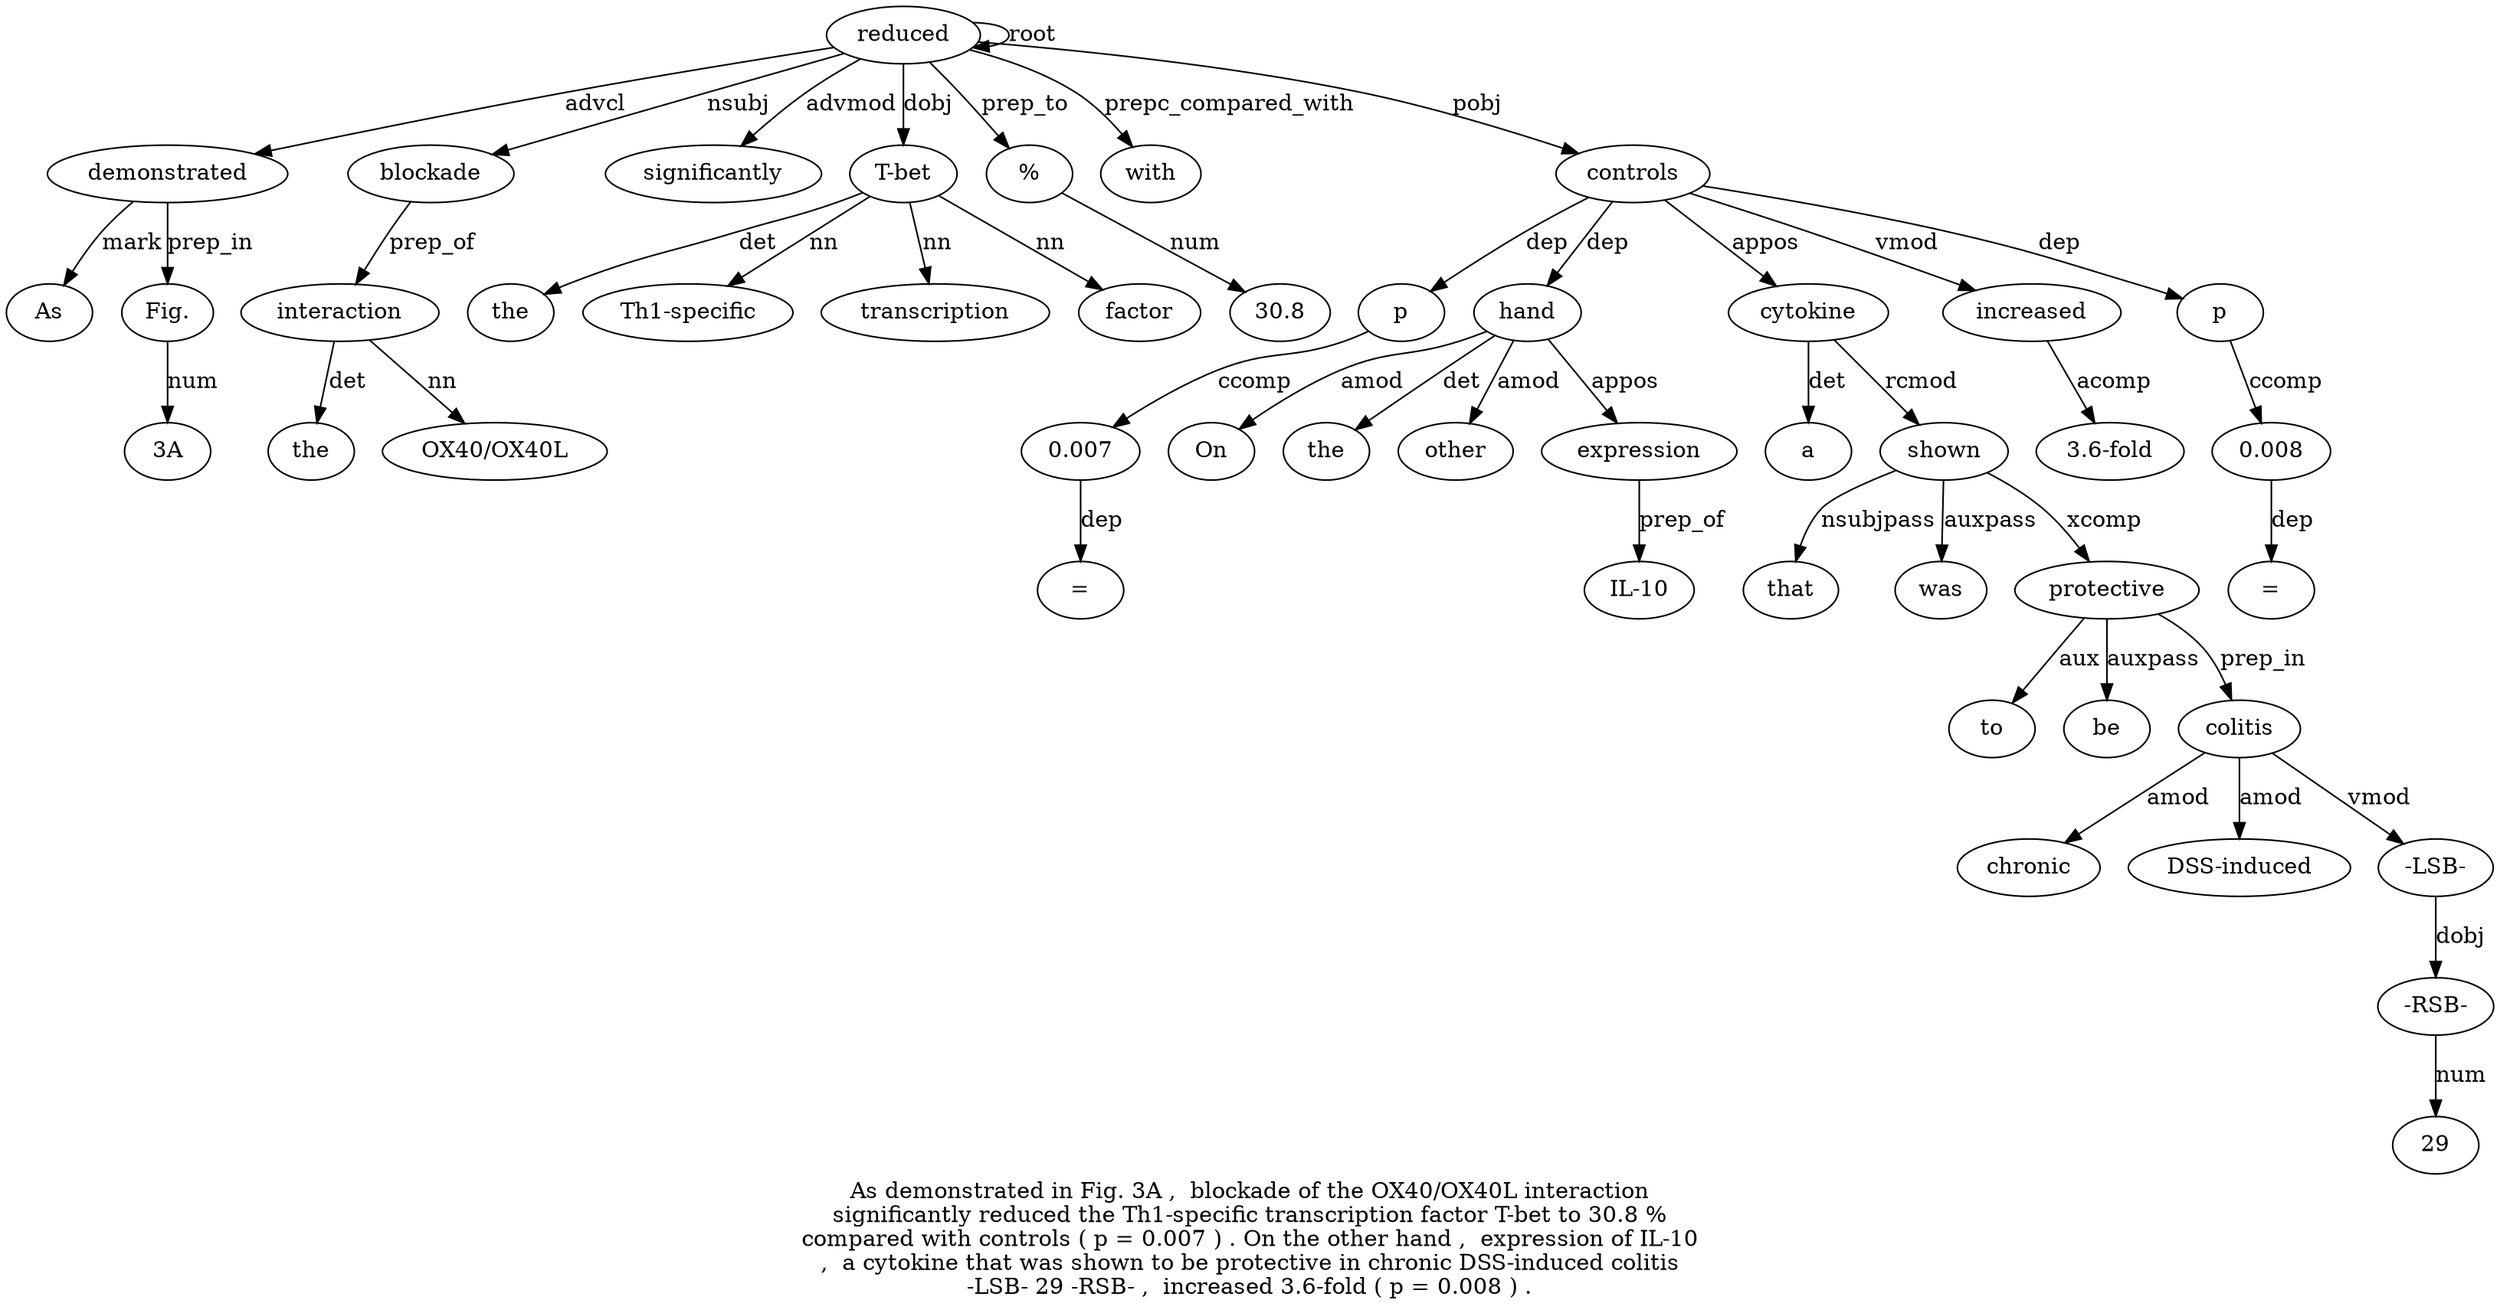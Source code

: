 digraph "As demonstrated in Fig. 3A ,  blockade of the OX40/OX40L interaction significantly reduced the Th1-specific transcription factor T-bet to 30.8 % compared with controls ( p = 0.007 ) . On the other hand ,  expression of IL-10 ,  a cytokine that was shown to be protective in chronic DSS-induced colitis -LSB- 29 -RSB- ,  increased 3.6-fold ( p = 0.008 ) ." {
label="As demonstrated in Fig. 3A ,  blockade of the OX40/OX40L interaction
significantly reduced the Th1-specific transcription factor T-bet to 30.8 %
compared with controls ( p = 0.007 ) . On the other hand ,  expression of IL-10
,  a cytokine that was shown to be protective in chronic DSS-induced colitis
-LSB- 29 -RSB- ,  increased 3.6-fold ( p = 0.008 ) .";
demonstrated2 [style=filled, fillcolor=white, label=demonstrated];
As1 [style=filled, fillcolor=white, label=As];
demonstrated2 -> As1  [label=mark];
reduced13 [style=filled, fillcolor=white, label=reduced];
reduced13 -> demonstrated2  [label=advcl];
"Fig.4" [style=filled, fillcolor=white, label="Fig."];
demonstrated2 -> "Fig.4"  [label=prep_in];
"3A5" [style=filled, fillcolor=white, label="3A"];
"Fig.4" -> "3A5"  [label=num];
blockade7 [style=filled, fillcolor=white, label=blockade];
reduced13 -> blockade7  [label=nsubj];
interaction11 [style=filled, fillcolor=white, label=interaction];
the9 [style=filled, fillcolor=white, label=the];
interaction11 -> the9  [label=det];
"OX40/OX40L1" [style=filled, fillcolor=white, label="OX40/OX40L"];
interaction11 -> "OX40/OX40L1"  [label=nn];
blockade7 -> interaction11  [label=prep_of];
significantly12 [style=filled, fillcolor=white, label=significantly];
reduced13 -> significantly12  [label=advmod];
reduced13 -> reduced13  [label=root];
"T-bet18" [style=filled, fillcolor=white, label="T-bet"];
the14 [style=filled, fillcolor=white, label=the];
"T-bet18" -> the14  [label=det];
"Th1-specific5" [style=filled, fillcolor=white, label="Th1-specific"];
"T-bet18" -> "Th1-specific5"  [label=nn];
transcription16 [style=filled, fillcolor=white, label=transcription];
"T-bet18" -> transcription16  [label=nn];
factor17 [style=filled, fillcolor=white, label=factor];
"T-bet18" -> factor17  [label=nn];
reduced13 -> "T-bet18"  [label=dobj];
"%21" [style=filled, fillcolor=white, label="%"];
"30.82" [style=filled, fillcolor=white, label="30.8"];
"%21" -> "30.82"  [label=num];
reduced13 -> "%21"  [label=prep_to];
with23 [style=filled, fillcolor=white, label=with];
reduced13 -> with23  [label=prepc_compared_with];
controls24 [style=filled, fillcolor=white, label=controls];
reduced13 -> controls24  [label=pobj];
p26 [style=filled, fillcolor=white, label=p];
controls24 -> p26  [label=dep];
"0.00728" [style=filled, fillcolor=white, label="0.007"];
"=27" [style=filled, fillcolor=white, label="="];
"0.00728" -> "=27"  [label=dep];
p26 -> "0.00728"  [label=ccomp];
hand34 [style=filled, fillcolor=white, label=hand];
On31 [style=filled, fillcolor=white, label=On];
hand34 -> On31  [label=amod];
the32 [style=filled, fillcolor=white, label=the];
hand34 -> the32  [label=det];
other33 [style=filled, fillcolor=white, label=other];
hand34 -> other33  [label=amod];
controls24 -> hand34  [label=dep];
expression36 [style=filled, fillcolor=white, label=expression];
hand34 -> expression36  [label=appos];
"IL-1038" [style=filled, fillcolor=white, label="IL-10"];
expression36 -> "IL-1038"  [label=prep_of];
cytokine41 [style=filled, fillcolor=white, label=cytokine];
a40 [style=filled, fillcolor=white, label=a];
cytokine41 -> a40  [label=det];
controls24 -> cytokine41  [label=appos];
shown44 [style=filled, fillcolor=white, label=shown];
that42 [style=filled, fillcolor=white, label=that];
shown44 -> that42  [label=nsubjpass];
was43 [style=filled, fillcolor=white, label=was];
shown44 -> was43  [label=auxpass];
cytokine41 -> shown44  [label=rcmod];
protective47 [style=filled, fillcolor=white, label=protective];
to45 [style=filled, fillcolor=white, label=to];
protective47 -> to45  [label=aux];
be46 [style=filled, fillcolor=white, label=be];
protective47 -> be46  [label=auxpass];
shown44 -> protective47  [label=xcomp];
colitis51 [style=filled, fillcolor=white, label=colitis];
chronic49 [style=filled, fillcolor=white, label=chronic];
colitis51 -> chronic49  [label=amod];
"DSS-induced50" [style=filled, fillcolor=white, label="DSS-induced"];
colitis51 -> "DSS-induced50"  [label=amod];
protective47 -> colitis51  [label=prep_in];
"-LSB-52" [style=filled, fillcolor=white, label="-LSB-"];
colitis51 -> "-LSB-52"  [label=vmod];
"-RSB-54" [style=filled, fillcolor=white, label="-RSB-"];
2953 [style=filled, fillcolor=white, label=29];
"-RSB-54" -> 2953  [label=num];
"-LSB-52" -> "-RSB-54"  [label=dobj];
increased56 [style=filled, fillcolor=white, label=increased];
controls24 -> increased56  [label=vmod];
"3.6-fold57" [style=filled, fillcolor=white, label="3.6-fold"];
increased56 -> "3.6-fold57"  [label=acomp];
p59 [style=filled, fillcolor=white, label=p];
controls24 -> p59  [label=dep];
"0.00861" [style=filled, fillcolor=white, label="0.008"];
"=60" [style=filled, fillcolor=white, label="="];
"0.00861" -> "=60"  [label=dep];
p59 -> "0.00861"  [label=ccomp];
}
